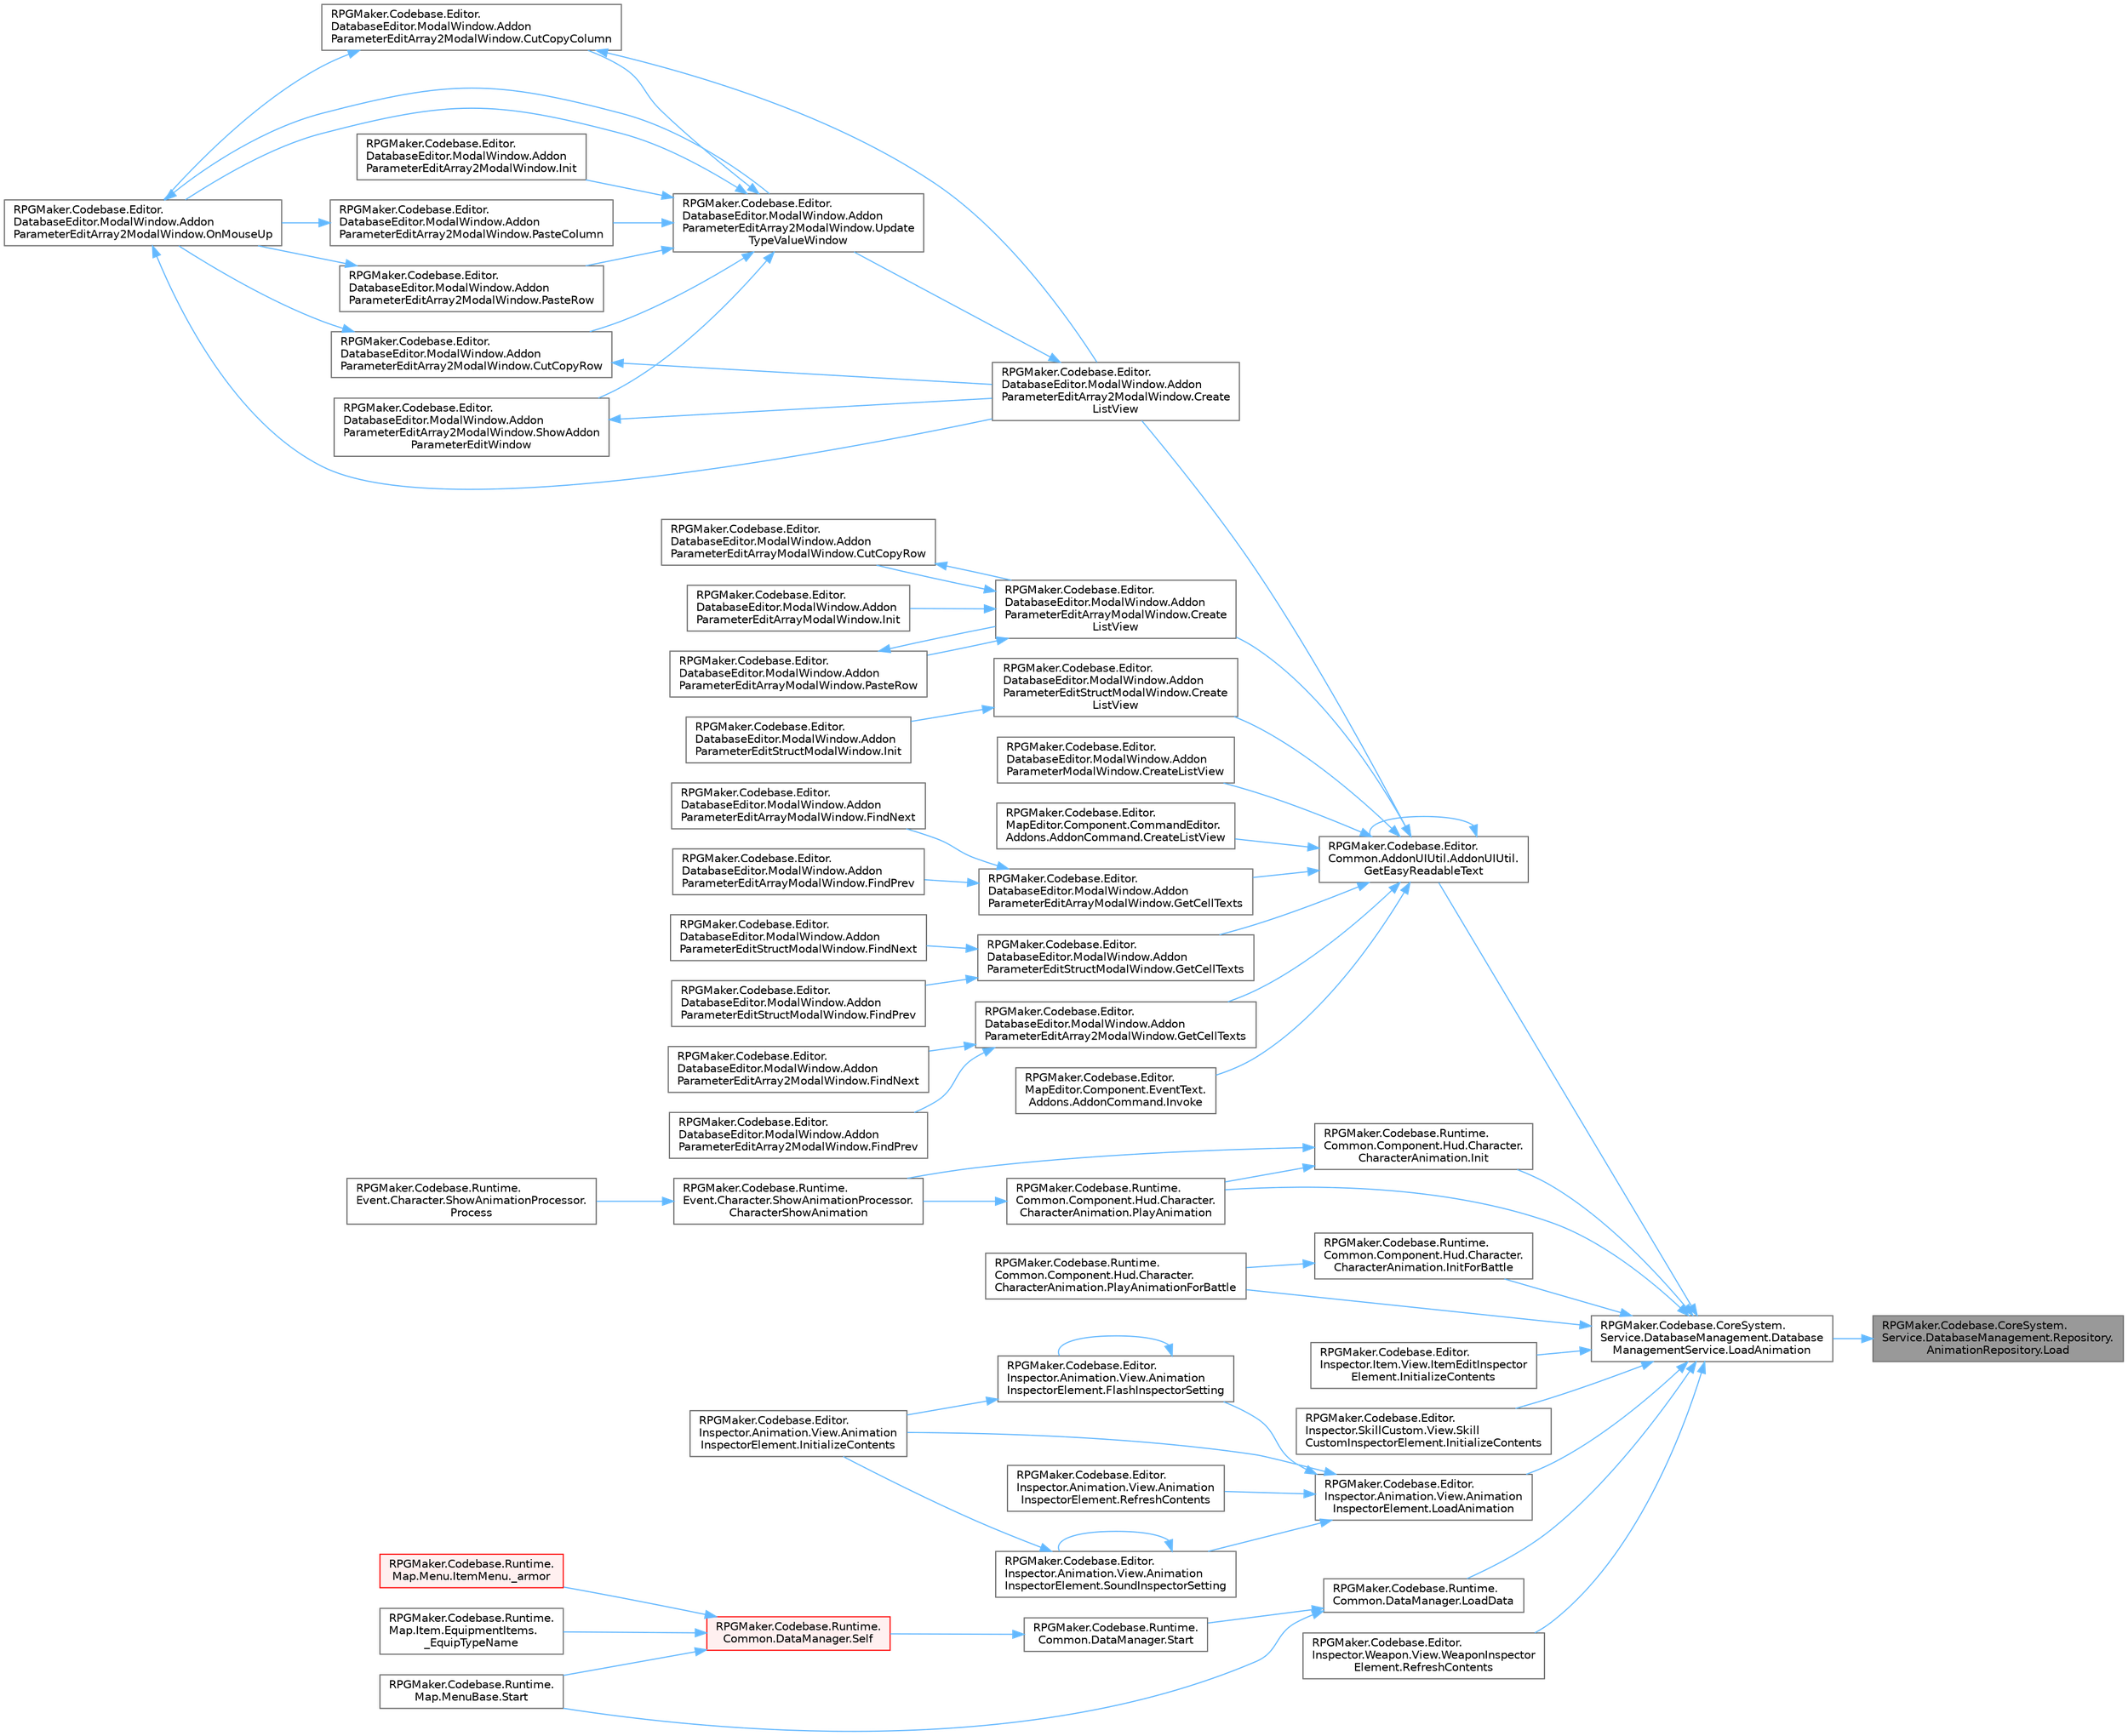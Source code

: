 digraph "RPGMaker.Codebase.CoreSystem.Service.DatabaseManagement.Repository.AnimationRepository.Load"
{
 // LATEX_PDF_SIZE
  bgcolor="transparent";
  edge [fontname=Helvetica,fontsize=10,labelfontname=Helvetica,labelfontsize=10];
  node [fontname=Helvetica,fontsize=10,shape=box,height=0.2,width=0.4];
  rankdir="RL";
  Node1 [id="Node000001",label="RPGMaker.Codebase.CoreSystem.\lService.DatabaseManagement.Repository.\lAnimationRepository.Load",height=0.2,width=0.4,color="gray40", fillcolor="grey60", style="filled", fontcolor="black",tooltip="😁 読込"];
  Node1 -> Node2 [id="edge1_Node000001_Node000002",dir="back",color="steelblue1",style="solid",tooltip=" "];
  Node2 [id="Node000002",label="RPGMaker.Codebase.CoreSystem.\lService.DatabaseManagement.Database\lManagementService.LoadAnimation",height=0.2,width=0.4,color="grey40", fillcolor="white", style="filled",URL="$db/db0/class_r_p_g_maker_1_1_codebase_1_1_core_system_1_1_service_1_1_database_management_1_1_database_management_service.html#a24090092bb5f0e3f1a7f6d136a10cd22",tooltip="😁 アニメーション読込"];
  Node2 -> Node3 [id="edge2_Node000002_Node000003",dir="back",color="steelblue1",style="solid",tooltip=" "];
  Node3 [id="Node000003",label="RPGMaker.Codebase.Editor.\lCommon.AddonUIUtil.AddonUIUtil.\lGetEasyReadableText",height=0.2,width=0.4,color="grey40", fillcolor="white", style="filled",URL="$d4/d5f/class_r_p_g_maker_1_1_codebase_1_1_editor_1_1_common_1_1_addon_u_i_util_1_1_addon_u_i_util.html#a2e27a60230e482d3f5605b82634925cb",tooltip="😁 簡単読みやすいテキスト取得"];
  Node3 -> Node4 [id="edge3_Node000003_Node000004",dir="back",color="steelblue1",style="solid",tooltip=" "];
  Node4 [id="Node000004",label="RPGMaker.Codebase.Editor.\lDatabaseEditor.ModalWindow.Addon\lParameterEditArray2ModalWindow.Create\lListView",height=0.2,width=0.4,color="grey40", fillcolor="white", style="filled",URL="$da/d1b/class_r_p_g_maker_1_1_codebase_1_1_editor_1_1_database_editor_1_1_modal_window_1_1_addon_parameter_edit_array2_modal_window.html#a5ba1083e2d9cedbd3a9d9d09c58ac850",tooltip="😁 リスト・ビュー作成"];
  Node4 -> Node5 [id="edge4_Node000004_Node000005",dir="back",color="steelblue1",style="solid",tooltip=" "];
  Node5 [id="Node000005",label="RPGMaker.Codebase.Editor.\lDatabaseEditor.ModalWindow.Addon\lParameterEditArray2ModalWindow.Update\lTypeValueWindow",height=0.2,width=0.4,color="grey40", fillcolor="white", style="filled",URL="$da/d1b/class_r_p_g_maker_1_1_codebase_1_1_editor_1_1_database_editor_1_1_modal_window_1_1_addon_parameter_edit_array2_modal_window.html#a276b6fc351b3a2e8ae0cbe66f5e523bf",tooltip="😁 型値ウィンドウ更新"];
  Node5 -> Node6 [id="edge5_Node000005_Node000006",dir="back",color="steelblue1",style="solid",tooltip=" "];
  Node6 [id="Node000006",label="RPGMaker.Codebase.Editor.\lDatabaseEditor.ModalWindow.Addon\lParameterEditArray2ModalWindow.CutCopyColumn",height=0.2,width=0.4,color="grey40", fillcolor="white", style="filled",URL="$da/d1b/class_r_p_g_maker_1_1_codebase_1_1_editor_1_1_database_editor_1_1_modal_window_1_1_addon_parameter_edit_array2_modal_window.html#a0cba45fb96f15a3d18da3b65a603891f",tooltip="😁 コピー列切り取り"];
  Node6 -> Node4 [id="edge6_Node000006_Node000004",dir="back",color="steelblue1",style="solid",tooltip=" "];
  Node6 -> Node7 [id="edge7_Node000006_Node000007",dir="back",color="steelblue1",style="solid",tooltip=" "];
  Node7 [id="Node000007",label="RPGMaker.Codebase.Editor.\lDatabaseEditor.ModalWindow.Addon\lParameterEditArray2ModalWindow.OnMouseUp",height=0.2,width=0.4,color="grey40", fillcolor="white", style="filled",URL="$da/d1b/class_r_p_g_maker_1_1_codebase_1_1_editor_1_1_database_editor_1_1_modal_window_1_1_addon_parameter_edit_array2_modal_window.html#afbfb62c59cd7fd4f5c69005c0fcbc60a",tooltip="😁 マウス・アップ時"];
  Node7 -> Node4 [id="edge8_Node000007_Node000004",dir="back",color="steelblue1",style="solid",tooltip=" "];
  Node7 -> Node5 [id="edge9_Node000007_Node000005",dir="back",color="steelblue1",style="solid",tooltip=" "];
  Node5 -> Node8 [id="edge10_Node000005_Node000008",dir="back",color="steelblue1",style="solid",tooltip=" "];
  Node8 [id="Node000008",label="RPGMaker.Codebase.Editor.\lDatabaseEditor.ModalWindow.Addon\lParameterEditArray2ModalWindow.CutCopyRow",height=0.2,width=0.4,color="grey40", fillcolor="white", style="filled",URL="$da/d1b/class_r_p_g_maker_1_1_codebase_1_1_editor_1_1_database_editor_1_1_modal_window_1_1_addon_parameter_edit_array2_modal_window.html#ac701ee9a6c97240f94a8bfa370fb7191",tooltip="😁 コピー行を切る"];
  Node8 -> Node4 [id="edge11_Node000008_Node000004",dir="back",color="steelblue1",style="solid",tooltip=" "];
  Node8 -> Node7 [id="edge12_Node000008_Node000007",dir="back",color="steelblue1",style="solid",tooltip=" "];
  Node5 -> Node9 [id="edge13_Node000005_Node000009",dir="back",color="steelblue1",style="solid",tooltip=" "];
  Node9 [id="Node000009",label="RPGMaker.Codebase.Editor.\lDatabaseEditor.ModalWindow.Addon\lParameterEditArray2ModalWindow.Init",height=0.2,width=0.4,color="grey40", fillcolor="white", style="filled",URL="$da/d1b/class_r_p_g_maker_1_1_codebase_1_1_editor_1_1_database_editor_1_1_modal_window_1_1_addon_parameter_edit_array2_modal_window.html#a223718ff45216085b83a77bc7735c7f8",tooltip="😁 初期化"];
  Node5 -> Node7 [id="edge14_Node000005_Node000007",dir="back",color="steelblue1",style="solid",tooltip=" "];
  Node5 -> Node10 [id="edge15_Node000005_Node000010",dir="back",color="steelblue1",style="solid",tooltip=" "];
  Node10 [id="Node000010",label="RPGMaker.Codebase.Editor.\lDatabaseEditor.ModalWindow.Addon\lParameterEditArray2ModalWindow.PasteColumn",height=0.2,width=0.4,color="grey40", fillcolor="white", style="filled",URL="$da/d1b/class_r_p_g_maker_1_1_codebase_1_1_editor_1_1_database_editor_1_1_modal_window_1_1_addon_parameter_edit_array2_modal_window.html#abb8a1a074ffaf8084067cef188237617",tooltip="😁 列貼り付け"];
  Node10 -> Node7 [id="edge16_Node000010_Node000007",dir="back",color="steelblue1",style="solid",tooltip=" "];
  Node5 -> Node11 [id="edge17_Node000005_Node000011",dir="back",color="steelblue1",style="solid",tooltip=" "];
  Node11 [id="Node000011",label="RPGMaker.Codebase.Editor.\lDatabaseEditor.ModalWindow.Addon\lParameterEditArray2ModalWindow.PasteRow",height=0.2,width=0.4,color="grey40", fillcolor="white", style="filled",URL="$da/d1b/class_r_p_g_maker_1_1_codebase_1_1_editor_1_1_database_editor_1_1_modal_window_1_1_addon_parameter_edit_array2_modal_window.html#ae9eb8027f11a0e94746528c790e431f7",tooltip="😁 行貼り付け"];
  Node11 -> Node7 [id="edge18_Node000011_Node000007",dir="back",color="steelblue1",style="solid",tooltip=" "];
  Node5 -> Node12 [id="edge19_Node000005_Node000012",dir="back",color="steelblue1",style="solid",tooltip=" "];
  Node12 [id="Node000012",label="RPGMaker.Codebase.Editor.\lDatabaseEditor.ModalWindow.Addon\lParameterEditArray2ModalWindow.ShowAddon\lParameterEditWindow",height=0.2,width=0.4,color="grey40", fillcolor="white", style="filled",URL="$da/d1b/class_r_p_g_maker_1_1_codebase_1_1_editor_1_1_database_editor_1_1_modal_window_1_1_addon_parameter_edit_array2_modal_window.html#aba249d358bd59d9b969b36a4dd2748b9",tooltip="😁 アドオン引数編集ウィンドウを見せる"];
  Node12 -> Node4 [id="edge20_Node000012_Node000004",dir="back",color="steelblue1",style="solid",tooltip=" "];
  Node3 -> Node13 [id="edge21_Node000003_Node000013",dir="back",color="steelblue1",style="solid",tooltip=" "];
  Node13 [id="Node000013",label="RPGMaker.Codebase.Editor.\lDatabaseEditor.ModalWindow.Addon\lParameterEditArrayModalWindow.Create\lListView",height=0.2,width=0.4,color="grey40", fillcolor="white", style="filled",URL="$d1/d7f/class_r_p_g_maker_1_1_codebase_1_1_editor_1_1_database_editor_1_1_modal_window_1_1_addon_parameter_edit_array_modal_window.html#a9db2ab59d7a41e650d355c6fc05db5c3",tooltip="😁 リスト・ビュー作成"];
  Node13 -> Node14 [id="edge22_Node000013_Node000014",dir="back",color="steelblue1",style="solid",tooltip=" "];
  Node14 [id="Node000014",label="RPGMaker.Codebase.Editor.\lDatabaseEditor.ModalWindow.Addon\lParameterEditArrayModalWindow.CutCopyRow",height=0.2,width=0.4,color="grey40", fillcolor="white", style="filled",URL="$d1/d7f/class_r_p_g_maker_1_1_codebase_1_1_editor_1_1_database_editor_1_1_modal_window_1_1_addon_parameter_edit_array_modal_window.html#a72eebb28e5116e3ff64fc722b525af7c",tooltip="😁 カット・コピー行"];
  Node14 -> Node13 [id="edge23_Node000014_Node000013",dir="back",color="steelblue1",style="solid",tooltip=" "];
  Node13 -> Node15 [id="edge24_Node000013_Node000015",dir="back",color="steelblue1",style="solid",tooltip=" "];
  Node15 [id="Node000015",label="RPGMaker.Codebase.Editor.\lDatabaseEditor.ModalWindow.Addon\lParameterEditArrayModalWindow.Init",height=0.2,width=0.4,color="grey40", fillcolor="white", style="filled",URL="$d1/d7f/class_r_p_g_maker_1_1_codebase_1_1_editor_1_1_database_editor_1_1_modal_window_1_1_addon_parameter_edit_array_modal_window.html#a78764c473ecc9a1e02c3a07fb91028b4",tooltip="😁 初期化"];
  Node13 -> Node16 [id="edge25_Node000013_Node000016",dir="back",color="steelblue1",style="solid",tooltip=" "];
  Node16 [id="Node000016",label="RPGMaker.Codebase.Editor.\lDatabaseEditor.ModalWindow.Addon\lParameterEditArrayModalWindow.PasteRow",height=0.2,width=0.4,color="grey40", fillcolor="white", style="filled",URL="$d1/d7f/class_r_p_g_maker_1_1_codebase_1_1_editor_1_1_database_editor_1_1_modal_window_1_1_addon_parameter_edit_array_modal_window.html#a9c43b854109729f5b20676c6d847013d",tooltip="😁 行貼り付け"];
  Node16 -> Node13 [id="edge26_Node000016_Node000013",dir="back",color="steelblue1",style="solid",tooltip=" "];
  Node3 -> Node17 [id="edge27_Node000003_Node000017",dir="back",color="steelblue1",style="solid",tooltip=" "];
  Node17 [id="Node000017",label="RPGMaker.Codebase.Editor.\lDatabaseEditor.ModalWindow.Addon\lParameterEditStructModalWindow.Create\lListView",height=0.2,width=0.4,color="grey40", fillcolor="white", style="filled",URL="$d6/d85/class_r_p_g_maker_1_1_codebase_1_1_editor_1_1_database_editor_1_1_modal_window_1_1_addon_parameter_edit_struct_modal_window.html#a045b704d408168740544caa15841cdb8",tooltip="😁 リスト・ビュー作成"];
  Node17 -> Node18 [id="edge28_Node000017_Node000018",dir="back",color="steelblue1",style="solid",tooltip=" "];
  Node18 [id="Node000018",label="RPGMaker.Codebase.Editor.\lDatabaseEditor.ModalWindow.Addon\lParameterEditStructModalWindow.Init",height=0.2,width=0.4,color="grey40", fillcolor="white", style="filled",URL="$d6/d85/class_r_p_g_maker_1_1_codebase_1_1_editor_1_1_database_editor_1_1_modal_window_1_1_addon_parameter_edit_struct_modal_window.html#aa775d7221716b01f2500fc3baccf5691",tooltip="😁 初期化"];
  Node3 -> Node19 [id="edge29_Node000003_Node000019",dir="back",color="steelblue1",style="solid",tooltip=" "];
  Node19 [id="Node000019",label="RPGMaker.Codebase.Editor.\lDatabaseEditor.ModalWindow.Addon\lParameterModalWindow.CreateListView",height=0.2,width=0.4,color="grey40", fillcolor="white", style="filled",URL="$de/d91/class_r_p_g_maker_1_1_codebase_1_1_editor_1_1_database_editor_1_1_modal_window_1_1_addon_parameter_modal_window.html#aac3db9d51ec30afd81b939a71551cc73",tooltip="😁 リストの要素作成"];
  Node3 -> Node20 [id="edge30_Node000003_Node000020",dir="back",color="steelblue1",style="solid",tooltip=" "];
  Node20 [id="Node000020",label="RPGMaker.Codebase.Editor.\lMapEditor.Component.CommandEditor.\lAddons.AddonCommand.CreateListView",height=0.2,width=0.4,color="grey40", fillcolor="white", style="filled",URL="$d8/dad/class_r_p_g_maker_1_1_codebase_1_1_editor_1_1_map_editor_1_1_component_1_1_command_editor_1_1_addons_1_1_addon_command.html#a761c38d03f5da83d0397facb20589c85",tooltip="😁 リストの要素作成"];
  Node3 -> Node21 [id="edge31_Node000003_Node000021",dir="back",color="steelblue1",style="solid",tooltip=" "];
  Node21 [id="Node000021",label="RPGMaker.Codebase.Editor.\lDatabaseEditor.ModalWindow.Addon\lParameterEditArrayModalWindow.GetCellTexts",height=0.2,width=0.4,color="grey40", fillcolor="white", style="filled",URL="$d1/d7f/class_r_p_g_maker_1_1_codebase_1_1_editor_1_1_database_editor_1_1_modal_window_1_1_addon_parameter_edit_array_modal_window.html#afc557203c46c0be0f81dba1309220f56",tooltip="😁 セル・テキスト取得"];
  Node21 -> Node22 [id="edge32_Node000021_Node000022",dir="back",color="steelblue1",style="solid",tooltip=" "];
  Node22 [id="Node000022",label="RPGMaker.Codebase.Editor.\lDatabaseEditor.ModalWindow.Addon\lParameterEditArrayModalWindow.FindNext",height=0.2,width=0.4,color="grey40", fillcolor="white", style="filled",URL="$d1/d7f/class_r_p_g_maker_1_1_codebase_1_1_editor_1_1_database_editor_1_1_modal_window_1_1_addon_parameter_edit_array_modal_window.html#aeff726bde1b3e7489320e69555b5733c",tooltip="😁 検索次"];
  Node21 -> Node23 [id="edge33_Node000021_Node000023",dir="back",color="steelblue1",style="solid",tooltip=" "];
  Node23 [id="Node000023",label="RPGMaker.Codebase.Editor.\lDatabaseEditor.ModalWindow.Addon\lParameterEditArrayModalWindow.FindPrev",height=0.2,width=0.4,color="grey40", fillcolor="white", style="filled",URL="$d1/d7f/class_r_p_g_maker_1_1_codebase_1_1_editor_1_1_database_editor_1_1_modal_window_1_1_addon_parameter_edit_array_modal_window.html#a4b6fce6622c9b1dc0c644ab4fea1124b",tooltip="😁 前検索"];
  Node3 -> Node24 [id="edge34_Node000003_Node000024",dir="back",color="steelblue1",style="solid",tooltip=" "];
  Node24 [id="Node000024",label="RPGMaker.Codebase.Editor.\lDatabaseEditor.ModalWindow.Addon\lParameterEditStructModalWindow.GetCellTexts",height=0.2,width=0.4,color="grey40", fillcolor="white", style="filled",URL="$d6/d85/class_r_p_g_maker_1_1_codebase_1_1_editor_1_1_database_editor_1_1_modal_window_1_1_addon_parameter_edit_struct_modal_window.html#af643c754e819b5b16233276169b4d5c4",tooltip="😁 セル・テキスト取得"];
  Node24 -> Node25 [id="edge35_Node000024_Node000025",dir="back",color="steelblue1",style="solid",tooltip=" "];
  Node25 [id="Node000025",label="RPGMaker.Codebase.Editor.\lDatabaseEditor.ModalWindow.Addon\lParameterEditStructModalWindow.FindNext",height=0.2,width=0.4,color="grey40", fillcolor="white", style="filled",URL="$d6/d85/class_r_p_g_maker_1_1_codebase_1_1_editor_1_1_database_editor_1_1_modal_window_1_1_addon_parameter_edit_struct_modal_window.html#a7b17245c24887f09774b8e82d62f52c5",tooltip="😁 検索次"];
  Node24 -> Node26 [id="edge36_Node000024_Node000026",dir="back",color="steelblue1",style="solid",tooltip=" "];
  Node26 [id="Node000026",label="RPGMaker.Codebase.Editor.\lDatabaseEditor.ModalWindow.Addon\lParameterEditStructModalWindow.FindPrev",height=0.2,width=0.4,color="grey40", fillcolor="white", style="filled",URL="$d6/d85/class_r_p_g_maker_1_1_codebase_1_1_editor_1_1_database_editor_1_1_modal_window_1_1_addon_parameter_edit_struct_modal_window.html#a49242ac395b25d856c74701f2bae9d14",tooltip="😁 検索前"];
  Node3 -> Node27 [id="edge37_Node000003_Node000027",dir="back",color="steelblue1",style="solid",tooltip=" "];
  Node27 [id="Node000027",label="RPGMaker.Codebase.Editor.\lDatabaseEditor.ModalWindow.Addon\lParameterEditArray2ModalWindow.GetCellTexts",height=0.2,width=0.4,color="grey40", fillcolor="white", style="filled",URL="$da/d1b/class_r_p_g_maker_1_1_codebase_1_1_editor_1_1_database_editor_1_1_modal_window_1_1_addon_parameter_edit_array2_modal_window.html#a5aa2695048712ad6d1e18aa0a77cc92e",tooltip="😁 セル・テキスト取得"];
  Node27 -> Node28 [id="edge38_Node000027_Node000028",dir="back",color="steelblue1",style="solid",tooltip=" "];
  Node28 [id="Node000028",label="RPGMaker.Codebase.Editor.\lDatabaseEditor.ModalWindow.Addon\lParameterEditArray2ModalWindow.FindNext",height=0.2,width=0.4,color="grey40", fillcolor="white", style="filled",URL="$da/d1b/class_r_p_g_maker_1_1_codebase_1_1_editor_1_1_database_editor_1_1_modal_window_1_1_addon_parameter_edit_array2_modal_window.html#a6eb6aea95031fe287ec5b7bd391d0846",tooltip="😁 次を検索"];
  Node27 -> Node29 [id="edge39_Node000027_Node000029",dir="back",color="steelblue1",style="solid",tooltip=" "];
  Node29 [id="Node000029",label="RPGMaker.Codebase.Editor.\lDatabaseEditor.ModalWindow.Addon\lParameterEditArray2ModalWindow.FindPrev",height=0.2,width=0.4,color="grey40", fillcolor="white", style="filled",URL="$da/d1b/class_r_p_g_maker_1_1_codebase_1_1_editor_1_1_database_editor_1_1_modal_window_1_1_addon_parameter_edit_array2_modal_window.html#a3fb06bc3ff959a062d5fb0bdc587f92b",tooltip="😁 前へ検索"];
  Node3 -> Node3 [id="edge40_Node000003_Node000003",dir="back",color="steelblue1",style="solid",tooltip=" "];
  Node3 -> Node30 [id="edge41_Node000003_Node000030",dir="back",color="steelblue1",style="solid",tooltip=" "];
  Node30 [id="Node000030",label="RPGMaker.Codebase.Editor.\lMapEditor.Component.EventText.\lAddons.AddonCommand.Invoke",height=0.2,width=0.4,color="grey40", fillcolor="white", style="filled",URL="$db/dab/class_r_p_g_maker_1_1_codebase_1_1_editor_1_1_map_editor_1_1_component_1_1_event_text_1_1_addons_1_1_addon_command.html#acbf04f8b7873d9175d9d4f68bceff70d",tooltip=" "];
  Node2 -> Node31 [id="edge42_Node000002_Node000031",dir="back",color="steelblue1",style="solid",tooltip=" "];
  Node31 [id="Node000031",label="RPGMaker.Codebase.Runtime.\lCommon.Component.Hud.Character.\lCharacterAnimation.Init",height=0.2,width=0.4,color="grey40", fillcolor="white", style="filled",URL="$d5/d20/class_r_p_g_maker_1_1_codebase_1_1_runtime_1_1_common_1_1_component_1_1_hud_1_1_character_1_1_character_animation.html#adc5499f0c11b1eeef4540b8755123d7d",tooltip="😁 初期化"];
  Node31 -> Node32 [id="edge43_Node000031_Node000032",dir="back",color="steelblue1",style="solid",tooltip=" "];
  Node32 [id="Node000032",label="RPGMaker.Codebase.Runtime.\lEvent.Character.ShowAnimationProcessor.\lCharacterShowAnimation",height=0.2,width=0.4,color="grey40", fillcolor="white", style="filled",URL="$d7/da9/class_r_p_g_maker_1_1_codebase_1_1_runtime_1_1_event_1_1_character_1_1_show_animation_processor.html#a57872cbf4faa7bfc43f965023d1839b2",tooltip="😁 キャラクター見せるアニメーション"];
  Node32 -> Node33 [id="edge44_Node000032_Node000033",dir="back",color="steelblue1",style="solid",tooltip=" "];
  Node33 [id="Node000033",label="RPGMaker.Codebase.Runtime.\lEvent.Character.ShowAnimationProcessor.\lProcess",height=0.2,width=0.4,color="grey40", fillcolor="white", style="filled",URL="$d7/da9/class_r_p_g_maker_1_1_codebase_1_1_runtime_1_1_event_1_1_character_1_1_show_animation_processor.html#ac2d99814a3a02691c0d1100f305ae674",tooltip="😁 処理"];
  Node31 -> Node34 [id="edge45_Node000031_Node000034",dir="back",color="steelblue1",style="solid",tooltip=" "];
  Node34 [id="Node000034",label="RPGMaker.Codebase.Runtime.\lCommon.Component.Hud.Character.\lCharacterAnimation.PlayAnimation",height=0.2,width=0.4,color="grey40", fillcolor="white", style="filled",URL="$d5/d20/class_r_p_g_maker_1_1_codebase_1_1_runtime_1_1_common_1_1_component_1_1_hud_1_1_character_1_1_character_animation.html#a4676f57b5e1c5f2db07ab1763f7970a4",tooltip="😁 再生アニメーション"];
  Node34 -> Node32 [id="edge46_Node000034_Node000032",dir="back",color="steelblue1",style="solid",tooltip=" "];
  Node2 -> Node35 [id="edge47_Node000002_Node000035",dir="back",color="steelblue1",style="solid",tooltip=" "];
  Node35 [id="Node000035",label="RPGMaker.Codebase.Runtime.\lCommon.Component.Hud.Character.\lCharacterAnimation.InitForBattle",height=0.2,width=0.4,color="grey40", fillcolor="white", style="filled",URL="$d5/d20/class_r_p_g_maker_1_1_codebase_1_1_runtime_1_1_common_1_1_component_1_1_hud_1_1_character_1_1_character_animation.html#a4edc3e6ae635fded993c6cf5603363f7",tooltip="😁 戦闘のための初期化"];
  Node35 -> Node36 [id="edge48_Node000035_Node000036",dir="back",color="steelblue1",style="solid",tooltip=" "];
  Node36 [id="Node000036",label="RPGMaker.Codebase.Runtime.\lCommon.Component.Hud.Character.\lCharacterAnimation.PlayAnimationForBattle",height=0.2,width=0.4,color="grey40", fillcolor="white", style="filled",URL="$d5/d20/class_r_p_g_maker_1_1_codebase_1_1_runtime_1_1_common_1_1_component_1_1_hud_1_1_character_1_1_character_animation.html#ab0220db185677a986b4a03c022a10389",tooltip="😁 バトル用に使用する"];
  Node2 -> Node37 [id="edge49_Node000002_Node000037",dir="back",color="steelblue1",style="solid",tooltip=" "];
  Node37 [id="Node000037",label="RPGMaker.Codebase.Editor.\lInspector.Item.View.ItemEditInspector\lElement.InitializeContents",height=0.2,width=0.4,color="grey40", fillcolor="white", style="filled",URL="$d7/d2a/class_r_p_g_maker_1_1_codebase_1_1_editor_1_1_inspector_1_1_item_1_1_view_1_1_item_edit_inspector_element.html#aa79d55ffb7cb7b6f477d0c00966c98c8",tooltip="😁 初期化処理"];
  Node2 -> Node38 [id="edge50_Node000002_Node000038",dir="back",color="steelblue1",style="solid",tooltip=" "];
  Node38 [id="Node000038",label="RPGMaker.Codebase.Editor.\lInspector.SkillCustom.View.Skill\lCustomInspectorElement.InitializeContents",height=0.2,width=0.4,color="grey40", fillcolor="white", style="filled",URL="$dc/d02/class_r_p_g_maker_1_1_codebase_1_1_editor_1_1_inspector_1_1_skill_custom_1_1_view_1_1_skill_custom_inspector_element.html#a80e15790c40696ad5d346f9c052f57ce",tooltip="😁 初期化処理"];
  Node2 -> Node39 [id="edge51_Node000002_Node000039",dir="back",color="steelblue1",style="solid",tooltip=" "];
  Node39 [id="Node000039",label="RPGMaker.Codebase.Editor.\lInspector.Animation.View.Animation\lInspectorElement.LoadAnimation",height=0.2,width=0.4,color="grey40", fillcolor="white", style="filled",URL="$db/d84/class_r_p_g_maker_1_1_codebase_1_1_editor_1_1_inspector_1_1_animation_1_1_view_1_1_animation_inspector_element.html#ab6657966169684bcd1e7c55cf0c3d3d7",tooltip="😁 動画読込"];
  Node39 -> Node40 [id="edge52_Node000039_Node000040",dir="back",color="steelblue1",style="solid",tooltip=" "];
  Node40 [id="Node000040",label="RPGMaker.Codebase.Editor.\lInspector.Animation.View.Animation\lInspectorElement.FlashInspectorSetting",height=0.2,width=0.4,color="grey40", fillcolor="white", style="filled",URL="$db/d84/class_r_p_g_maker_1_1_codebase_1_1_editor_1_1_inspector_1_1_animation_1_1_view_1_1_animation_inspector_element.html#aa8a4b8c9348d95085bb27ddc9b3e861e",tooltip="😁 閃光インスペクター設定"];
  Node40 -> Node40 [id="edge53_Node000040_Node000040",dir="back",color="steelblue1",style="solid",tooltip=" "];
  Node40 -> Node41 [id="edge54_Node000040_Node000041",dir="back",color="steelblue1",style="solid",tooltip=" "];
  Node41 [id="Node000041",label="RPGMaker.Codebase.Editor.\lInspector.Animation.View.Animation\lInspectorElement.InitializeContents",height=0.2,width=0.4,color="grey40", fillcolor="white", style="filled",URL="$db/d84/class_r_p_g_maker_1_1_codebase_1_1_editor_1_1_inspector_1_1_animation_1_1_view_1_1_animation_inspector_element.html#a59319f4901b957269ac14398177c1489",tooltip="😁 初期化処理"];
  Node39 -> Node41 [id="edge55_Node000039_Node000041",dir="back",color="steelblue1",style="solid",tooltip=" "];
  Node39 -> Node42 [id="edge56_Node000039_Node000042",dir="back",color="steelblue1",style="solid",tooltip=" "];
  Node42 [id="Node000042",label="RPGMaker.Codebase.Editor.\lInspector.Animation.View.Animation\lInspectorElement.RefreshContents",height=0.2,width=0.4,color="grey40", fillcolor="white", style="filled",URL="$db/d84/class_r_p_g_maker_1_1_codebase_1_1_editor_1_1_inspector_1_1_animation_1_1_view_1_1_animation_inspector_element.html#a3a35a8f07023c133d713db0c96d65cdd",tooltip="😁 データの更新"];
  Node39 -> Node43 [id="edge57_Node000039_Node000043",dir="back",color="steelblue1",style="solid",tooltip=" "];
  Node43 [id="Node000043",label="RPGMaker.Codebase.Editor.\lInspector.Animation.View.Animation\lInspectorElement.SoundInspectorSetting",height=0.2,width=0.4,color="grey40", fillcolor="white", style="filled",URL="$db/d84/class_r_p_g_maker_1_1_codebase_1_1_editor_1_1_inspector_1_1_animation_1_1_view_1_1_animation_inspector_element.html#a411a56f973105af1a3b16f2f6977c7e0",tooltip="😁 音インスペクター設定"];
  Node43 -> Node41 [id="edge58_Node000043_Node000041",dir="back",color="steelblue1",style="solid",tooltip=" "];
  Node43 -> Node43 [id="edge59_Node000043_Node000043",dir="back",color="steelblue1",style="solid",tooltip=" "];
  Node2 -> Node44 [id="edge60_Node000002_Node000044",dir="back",color="steelblue1",style="solid",tooltip=" "];
  Node44 [id="Node000044",label="RPGMaker.Codebase.Runtime.\lCommon.DataManager.LoadData",height=0.2,width=0.4,color="grey40", fillcolor="white", style="filled",URL="$d5/d08/class_r_p_g_maker_1_1_codebase_1_1_runtime_1_1_common_1_1_data_manager.html#a42e1175b0a1dc3a225503e007043dc86",tooltip="😁 データ読込"];
  Node44 -> Node45 [id="edge61_Node000044_Node000045",dir="back",color="steelblue1",style="solid",tooltip=" "];
  Node45 [id="Node000045",label="RPGMaker.Codebase.Runtime.\lCommon.DataManager.Start",height=0.2,width=0.4,color="grey40", fillcolor="white", style="filled",URL="$d5/d08/class_r_p_g_maker_1_1_codebase_1_1_runtime_1_1_common_1_1_data_manager.html#ace8f5b29b336a071e6383ecdbe0f85c5",tooltip="😁 開始"];
  Node45 -> Node46 [id="edge62_Node000045_Node000046",dir="back",color="steelblue1",style="solid",tooltip=" "];
  Node46 [id="Node000046",label="RPGMaker.Codebase.Runtime.\lCommon.DataManager.Self",height=0.2,width=0.4,color="red", fillcolor="#FFF0F0", style="filled",URL="$d5/d08/class_r_p_g_maker_1_1_codebase_1_1_runtime_1_1_common_1_1_data_manager.html#a8f0a40fd71fe0a873d1905e106299934",tooltip="😁 自身"];
  Node46 -> Node47 [id="edge63_Node000046_Node000047",dir="back",color="steelblue1",style="solid",tooltip=" "];
  Node47 [id="Node000047",label="RPGMaker.Codebase.Runtime.\lMap.Menu.ItemMenu._armor",height=0.2,width=0.4,color="red", fillcolor="#FFF0F0", style="filled",URL="$d3/d77/class_r_p_g_maker_1_1_codebase_1_1_runtime_1_1_map_1_1_menu_1_1_item_menu.html#aff238633028df440abfb1a991b86e6f2",tooltip="😁 防具表示"];
  Node46 -> Node68 [id="edge64_Node000046_Node000068",dir="back",color="steelblue1",style="solid",tooltip=" "];
  Node68 [id="Node000068",label="RPGMaker.Codebase.Runtime.\lMap.Item.EquipmentItems.\l_EquipTypeName",height=0.2,width=0.4,color="grey40", fillcolor="white", style="filled",URL="$d0/d2a/class_r_p_g_maker_1_1_codebase_1_1_runtime_1_1_map_1_1_item_1_1_equipment_items.html#ad7e4f7dfb5d691222852cfcb4c97d39e",tooltip="😁 装備タイプ名の取得"];
  Node46 -> Node139 [id="edge65_Node000046_Node000139",dir="back",color="steelblue1",style="solid",tooltip=" "];
  Node139 [id="Node000139",label="RPGMaker.Codebase.Runtime.\lMap.MenuBase.Start",height=0.2,width=0.4,color="grey40", fillcolor="white", style="filled",URL="$d4/d87/class_r_p_g_maker_1_1_codebase_1_1_runtime_1_1_map_1_1_menu_base.html#ab8ad905ff46339e96dec9ed2cbe31306",tooltip="😁 開始"];
  Node44 -> Node139 [id="edge66_Node000044_Node000139",dir="back",color="steelblue1",style="solid",tooltip=" "];
  Node2 -> Node34 [id="edge67_Node000002_Node000034",dir="back",color="steelblue1",style="solid",tooltip=" "];
  Node2 -> Node36 [id="edge68_Node000002_Node000036",dir="back",color="steelblue1",style="solid",tooltip=" "];
  Node2 -> Node972 [id="edge69_Node000002_Node000972",dir="back",color="steelblue1",style="solid",tooltip=" "];
  Node972 [id="Node000972",label="RPGMaker.Codebase.Editor.\lInspector.Weapon.View.WeaponInspector\lElement.RefreshContents",height=0.2,width=0.4,color="grey40", fillcolor="white", style="filled",URL="$d9/dbc/class_r_p_g_maker_1_1_codebase_1_1_editor_1_1_inspector_1_1_weapon_1_1_view_1_1_weapon_inspector_element.html#af829232754cbf264297bb48c4724eef5",tooltip="😁 中身再更新"];
}
